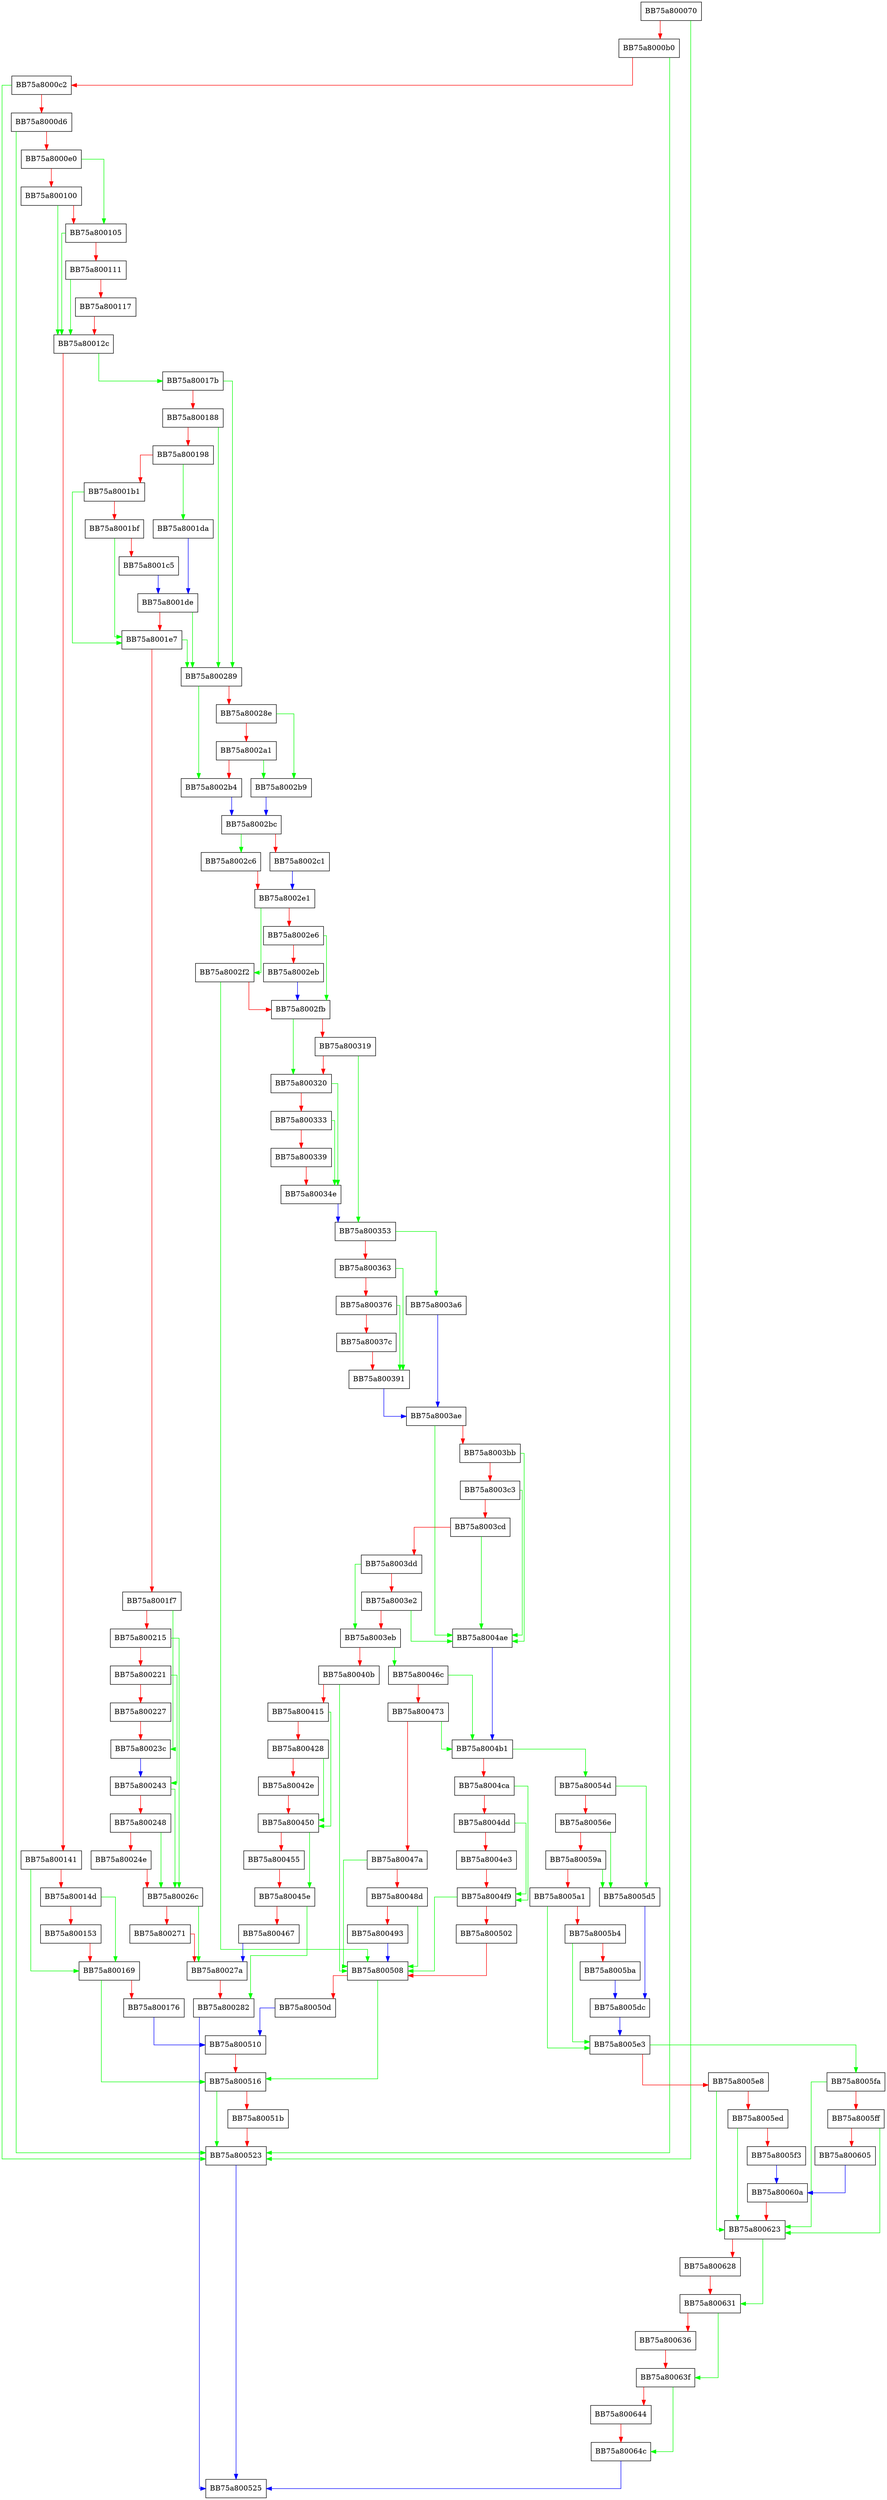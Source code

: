 digraph TestExclusionForAmsi {
  node [shape="box"];
  graph [splines=ortho];
  BB75a800070 -> BB75a800523 [color="green"];
  BB75a800070 -> BB75a8000b0 [color="red"];
  BB75a8000b0 -> BB75a800523 [color="green"];
  BB75a8000b0 -> BB75a8000c2 [color="red"];
  BB75a8000c2 -> BB75a800523 [color="green"];
  BB75a8000c2 -> BB75a8000d6 [color="red"];
  BB75a8000d6 -> BB75a800523 [color="green"];
  BB75a8000d6 -> BB75a8000e0 [color="red"];
  BB75a8000e0 -> BB75a800105 [color="green"];
  BB75a8000e0 -> BB75a800100 [color="red"];
  BB75a800100 -> BB75a80012c [color="green"];
  BB75a800100 -> BB75a800105 [color="red"];
  BB75a800105 -> BB75a80012c [color="green"];
  BB75a800105 -> BB75a800111 [color="red"];
  BB75a800111 -> BB75a80012c [color="green"];
  BB75a800111 -> BB75a800117 [color="red"];
  BB75a800117 -> BB75a80012c [color="red"];
  BB75a80012c -> BB75a80017b [color="green"];
  BB75a80012c -> BB75a800141 [color="red"];
  BB75a800141 -> BB75a800169 [color="green"];
  BB75a800141 -> BB75a80014d [color="red"];
  BB75a80014d -> BB75a800169 [color="green"];
  BB75a80014d -> BB75a800153 [color="red"];
  BB75a800153 -> BB75a800169 [color="red"];
  BB75a800169 -> BB75a800516 [color="green"];
  BB75a800169 -> BB75a800176 [color="red"];
  BB75a800176 -> BB75a800510 [color="blue"];
  BB75a80017b -> BB75a800289 [color="green"];
  BB75a80017b -> BB75a800188 [color="red"];
  BB75a800188 -> BB75a800289 [color="green"];
  BB75a800188 -> BB75a800198 [color="red"];
  BB75a800198 -> BB75a8001da [color="green"];
  BB75a800198 -> BB75a8001b1 [color="red"];
  BB75a8001b1 -> BB75a8001e7 [color="green"];
  BB75a8001b1 -> BB75a8001bf [color="red"];
  BB75a8001bf -> BB75a8001e7 [color="green"];
  BB75a8001bf -> BB75a8001c5 [color="red"];
  BB75a8001c5 -> BB75a8001de [color="blue"];
  BB75a8001da -> BB75a8001de [color="blue"];
  BB75a8001de -> BB75a800289 [color="green"];
  BB75a8001de -> BB75a8001e7 [color="red"];
  BB75a8001e7 -> BB75a800289 [color="green"];
  BB75a8001e7 -> BB75a8001f7 [color="red"];
  BB75a8001f7 -> BB75a80023c [color="green"];
  BB75a8001f7 -> BB75a800215 [color="red"];
  BB75a800215 -> BB75a80026c [color="green"];
  BB75a800215 -> BB75a800221 [color="red"];
  BB75a800221 -> BB75a800243 [color="green"];
  BB75a800221 -> BB75a800227 [color="red"];
  BB75a800227 -> BB75a80023c [color="red"];
  BB75a80023c -> BB75a800243 [color="blue"];
  BB75a800243 -> BB75a80026c [color="green"];
  BB75a800243 -> BB75a800248 [color="red"];
  BB75a800248 -> BB75a80026c [color="green"];
  BB75a800248 -> BB75a80024e [color="red"];
  BB75a80024e -> BB75a80026c [color="red"];
  BB75a80026c -> BB75a80027a [color="green"];
  BB75a80026c -> BB75a800271 [color="red"];
  BB75a800271 -> BB75a80027a [color="red"];
  BB75a80027a -> BB75a800282 [color="red"];
  BB75a800282 -> BB75a800525 [color="blue"];
  BB75a800289 -> BB75a8002b4 [color="green"];
  BB75a800289 -> BB75a80028e [color="red"];
  BB75a80028e -> BB75a8002b9 [color="green"];
  BB75a80028e -> BB75a8002a1 [color="red"];
  BB75a8002a1 -> BB75a8002b9 [color="green"];
  BB75a8002a1 -> BB75a8002b4 [color="red"];
  BB75a8002b4 -> BB75a8002bc [color="blue"];
  BB75a8002b9 -> BB75a8002bc [color="blue"];
  BB75a8002bc -> BB75a8002c6 [color="green"];
  BB75a8002bc -> BB75a8002c1 [color="red"];
  BB75a8002c1 -> BB75a8002e1 [color="blue"];
  BB75a8002c6 -> BB75a8002e1 [color="red"];
  BB75a8002e1 -> BB75a8002f2 [color="green"];
  BB75a8002e1 -> BB75a8002e6 [color="red"];
  BB75a8002e6 -> BB75a8002fb [color="green"];
  BB75a8002e6 -> BB75a8002eb [color="red"];
  BB75a8002eb -> BB75a8002fb [color="blue"];
  BB75a8002f2 -> BB75a800508 [color="green"];
  BB75a8002f2 -> BB75a8002fb [color="red"];
  BB75a8002fb -> BB75a800320 [color="green"];
  BB75a8002fb -> BB75a800319 [color="red"];
  BB75a800319 -> BB75a800353 [color="green"];
  BB75a800319 -> BB75a800320 [color="red"];
  BB75a800320 -> BB75a80034e [color="green"];
  BB75a800320 -> BB75a800333 [color="red"];
  BB75a800333 -> BB75a80034e [color="green"];
  BB75a800333 -> BB75a800339 [color="red"];
  BB75a800339 -> BB75a80034e [color="red"];
  BB75a80034e -> BB75a800353 [color="blue"];
  BB75a800353 -> BB75a8003a6 [color="green"];
  BB75a800353 -> BB75a800363 [color="red"];
  BB75a800363 -> BB75a800391 [color="green"];
  BB75a800363 -> BB75a800376 [color="red"];
  BB75a800376 -> BB75a800391 [color="green"];
  BB75a800376 -> BB75a80037c [color="red"];
  BB75a80037c -> BB75a800391 [color="red"];
  BB75a800391 -> BB75a8003ae [color="blue"];
  BB75a8003a6 -> BB75a8003ae [color="blue"];
  BB75a8003ae -> BB75a8004ae [color="green"];
  BB75a8003ae -> BB75a8003bb [color="red"];
  BB75a8003bb -> BB75a8004ae [color="green"];
  BB75a8003bb -> BB75a8003c3 [color="red"];
  BB75a8003c3 -> BB75a8004ae [color="green"];
  BB75a8003c3 -> BB75a8003cd [color="red"];
  BB75a8003cd -> BB75a8004ae [color="green"];
  BB75a8003cd -> BB75a8003dd [color="red"];
  BB75a8003dd -> BB75a8003eb [color="green"];
  BB75a8003dd -> BB75a8003e2 [color="red"];
  BB75a8003e2 -> BB75a8004ae [color="green"];
  BB75a8003e2 -> BB75a8003eb [color="red"];
  BB75a8003eb -> BB75a80046c [color="green"];
  BB75a8003eb -> BB75a80040b [color="red"];
  BB75a80040b -> BB75a800508 [color="green"];
  BB75a80040b -> BB75a800415 [color="red"];
  BB75a800415 -> BB75a800450 [color="green"];
  BB75a800415 -> BB75a800428 [color="red"];
  BB75a800428 -> BB75a800450 [color="green"];
  BB75a800428 -> BB75a80042e [color="red"];
  BB75a80042e -> BB75a800450 [color="red"];
  BB75a800450 -> BB75a80045e [color="green"];
  BB75a800450 -> BB75a800455 [color="red"];
  BB75a800455 -> BB75a80045e [color="red"];
  BB75a80045e -> BB75a800282 [color="green"];
  BB75a80045e -> BB75a800467 [color="red"];
  BB75a800467 -> BB75a80027a [color="blue"];
  BB75a80046c -> BB75a8004b1 [color="green"];
  BB75a80046c -> BB75a800473 [color="red"];
  BB75a800473 -> BB75a8004b1 [color="green"];
  BB75a800473 -> BB75a80047a [color="red"];
  BB75a80047a -> BB75a800508 [color="green"];
  BB75a80047a -> BB75a80048d [color="red"];
  BB75a80048d -> BB75a800508 [color="green"];
  BB75a80048d -> BB75a800493 [color="red"];
  BB75a800493 -> BB75a800508 [color="blue"];
  BB75a8004ae -> BB75a8004b1 [color="blue"];
  BB75a8004b1 -> BB75a80054d [color="green"];
  BB75a8004b1 -> BB75a8004ca [color="red"];
  BB75a8004ca -> BB75a8004f9 [color="green"];
  BB75a8004ca -> BB75a8004dd [color="red"];
  BB75a8004dd -> BB75a8004f9 [color="green"];
  BB75a8004dd -> BB75a8004e3 [color="red"];
  BB75a8004e3 -> BB75a8004f9 [color="red"];
  BB75a8004f9 -> BB75a800508 [color="green"];
  BB75a8004f9 -> BB75a800502 [color="red"];
  BB75a800502 -> BB75a800508 [color="red"];
  BB75a800508 -> BB75a800516 [color="green"];
  BB75a800508 -> BB75a80050d [color="red"];
  BB75a80050d -> BB75a800510 [color="blue"];
  BB75a800510 -> BB75a800516 [color="red"];
  BB75a800516 -> BB75a800523 [color="green"];
  BB75a800516 -> BB75a80051b [color="red"];
  BB75a80051b -> BB75a800523 [color="red"];
  BB75a800523 -> BB75a800525 [color="blue"];
  BB75a80054d -> BB75a8005d5 [color="green"];
  BB75a80054d -> BB75a80056e [color="red"];
  BB75a80056e -> BB75a8005d5 [color="green"];
  BB75a80056e -> BB75a80059a [color="red"];
  BB75a80059a -> BB75a8005d5 [color="green"];
  BB75a80059a -> BB75a8005a1 [color="red"];
  BB75a8005a1 -> BB75a8005e3 [color="green"];
  BB75a8005a1 -> BB75a8005b4 [color="red"];
  BB75a8005b4 -> BB75a8005e3 [color="green"];
  BB75a8005b4 -> BB75a8005ba [color="red"];
  BB75a8005ba -> BB75a8005dc [color="blue"];
  BB75a8005d5 -> BB75a8005dc [color="blue"];
  BB75a8005dc -> BB75a8005e3 [color="blue"];
  BB75a8005e3 -> BB75a8005fa [color="green"];
  BB75a8005e3 -> BB75a8005e8 [color="red"];
  BB75a8005e8 -> BB75a800623 [color="green"];
  BB75a8005e8 -> BB75a8005ed [color="red"];
  BB75a8005ed -> BB75a800623 [color="green"];
  BB75a8005ed -> BB75a8005f3 [color="red"];
  BB75a8005f3 -> BB75a80060a [color="blue"];
  BB75a8005fa -> BB75a800623 [color="green"];
  BB75a8005fa -> BB75a8005ff [color="red"];
  BB75a8005ff -> BB75a800623 [color="green"];
  BB75a8005ff -> BB75a800605 [color="red"];
  BB75a800605 -> BB75a80060a [color="blue"];
  BB75a80060a -> BB75a800623 [color="red"];
  BB75a800623 -> BB75a800631 [color="green"];
  BB75a800623 -> BB75a800628 [color="red"];
  BB75a800628 -> BB75a800631 [color="red"];
  BB75a800631 -> BB75a80063f [color="green"];
  BB75a800631 -> BB75a800636 [color="red"];
  BB75a800636 -> BB75a80063f [color="red"];
  BB75a80063f -> BB75a80064c [color="green"];
  BB75a80063f -> BB75a800644 [color="red"];
  BB75a800644 -> BB75a80064c [color="red"];
  BB75a80064c -> BB75a800525 [color="blue"];
}